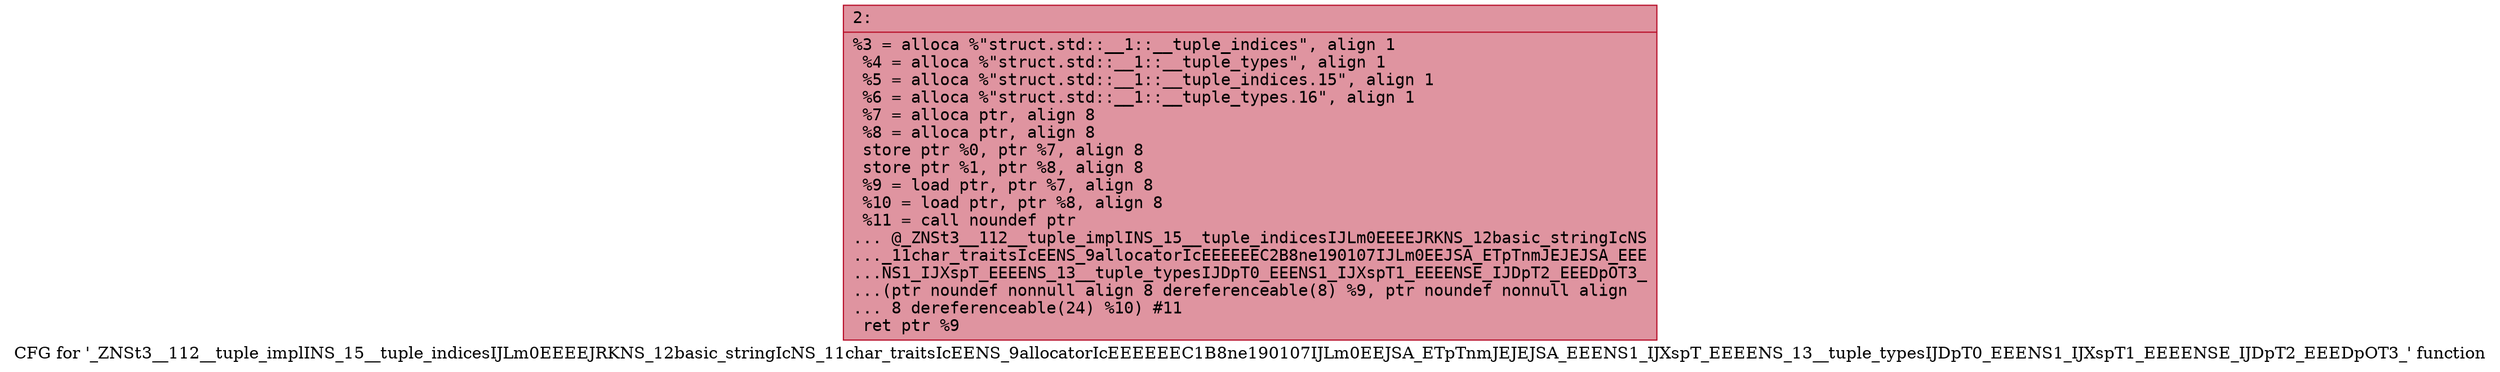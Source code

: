 digraph "CFG for '_ZNSt3__112__tuple_implINS_15__tuple_indicesIJLm0EEEEJRKNS_12basic_stringIcNS_11char_traitsIcEENS_9allocatorIcEEEEEEC1B8ne190107IJLm0EEJSA_ETpTnmJEJEJSA_EEENS1_IJXspT_EEEENS_13__tuple_typesIJDpT0_EEENS1_IJXspT1_EEEENSE_IJDpT2_EEEDpOT3_' function" {
	label="CFG for '_ZNSt3__112__tuple_implINS_15__tuple_indicesIJLm0EEEEJRKNS_12basic_stringIcNS_11char_traitsIcEENS_9allocatorIcEEEEEEC1B8ne190107IJLm0EEJSA_ETpTnmJEJEJSA_EEENS1_IJXspT_EEEENS_13__tuple_typesIJDpT0_EEENS1_IJXspT1_EEEENSE_IJDpT2_EEEDpOT3_' function";

	Node0x60000139fde0 [shape=record,color="#b70d28ff", style=filled, fillcolor="#b70d2870" fontname="Courier",label="{2:\l|  %3 = alloca %\"struct.std::__1::__tuple_indices\", align 1\l  %4 = alloca %\"struct.std::__1::__tuple_types\", align 1\l  %5 = alloca %\"struct.std::__1::__tuple_indices.15\", align 1\l  %6 = alloca %\"struct.std::__1::__tuple_types.16\", align 1\l  %7 = alloca ptr, align 8\l  %8 = alloca ptr, align 8\l  store ptr %0, ptr %7, align 8\l  store ptr %1, ptr %8, align 8\l  %9 = load ptr, ptr %7, align 8\l  %10 = load ptr, ptr %8, align 8\l  %11 = call noundef ptr\l... @_ZNSt3__112__tuple_implINS_15__tuple_indicesIJLm0EEEEJRKNS_12basic_stringIcNS\l..._11char_traitsIcEENS_9allocatorIcEEEEEEC2B8ne190107IJLm0EEJSA_ETpTnmJEJEJSA_EEE\l...NS1_IJXspT_EEEENS_13__tuple_typesIJDpT0_EEENS1_IJXspT1_EEEENSE_IJDpT2_EEEDpOT3_\l...(ptr noundef nonnull align 8 dereferenceable(8) %9, ptr noundef nonnull align\l... 8 dereferenceable(24) %10) #11\l  ret ptr %9\l}"];
}
